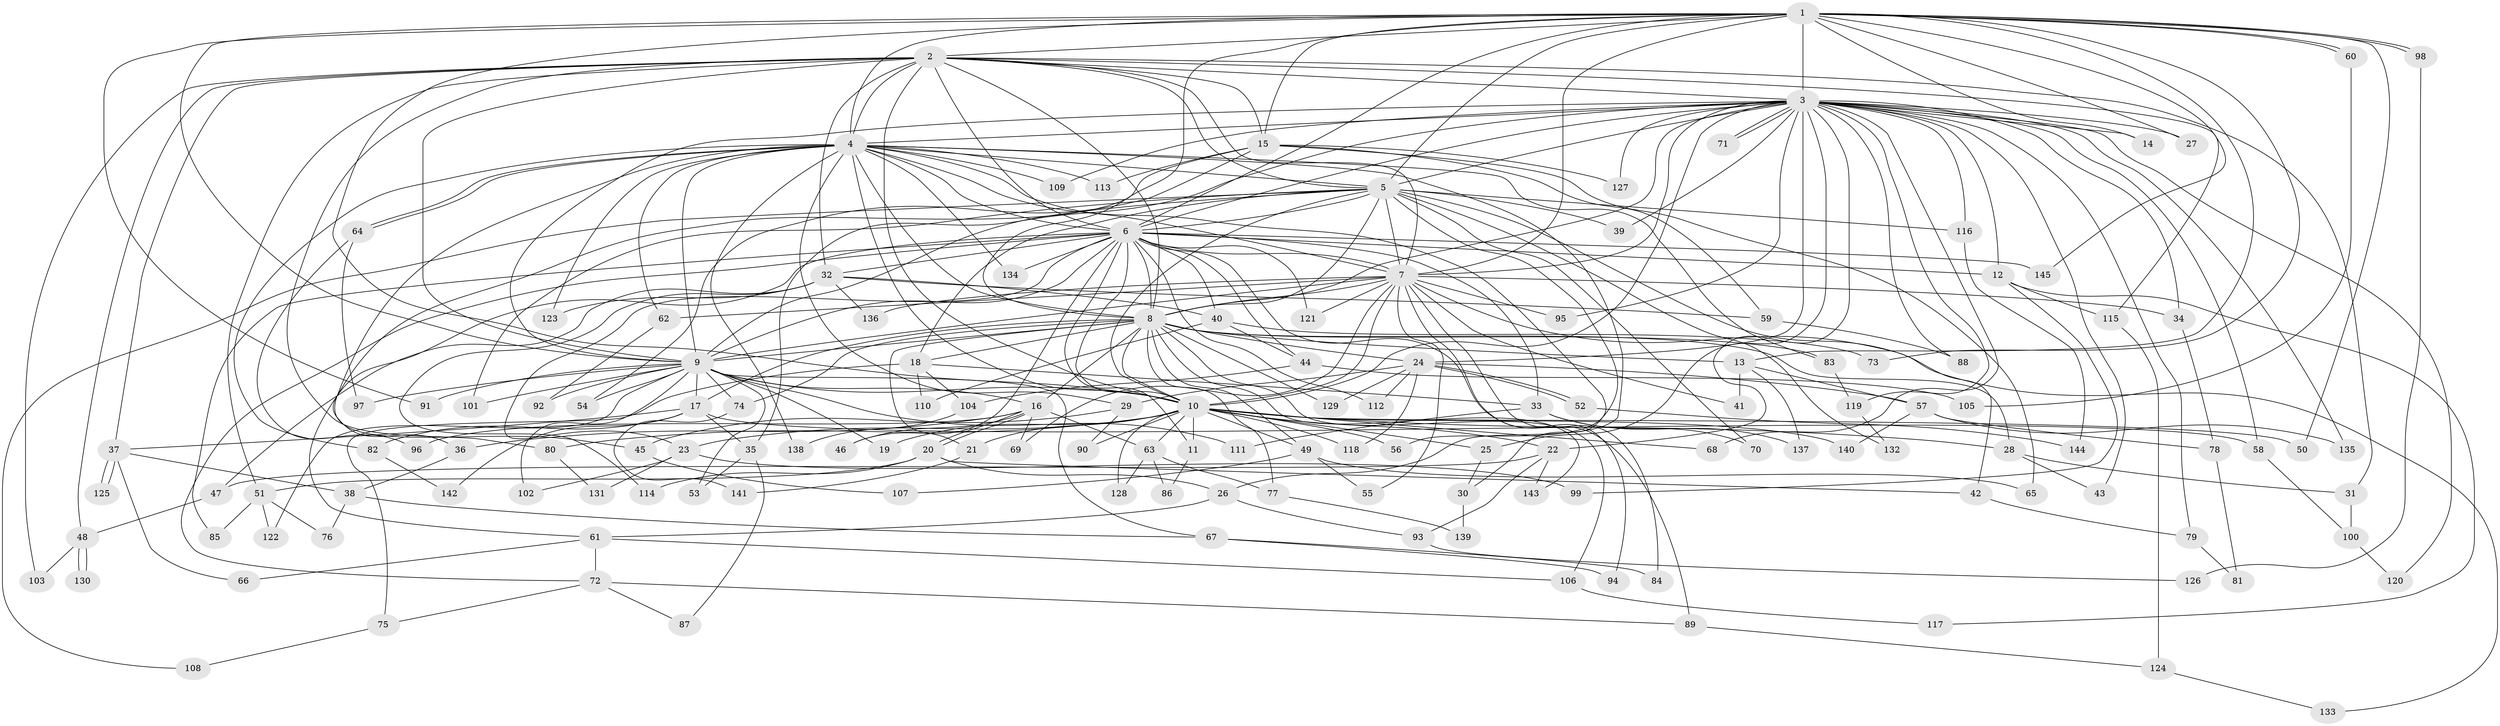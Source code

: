 // coarse degree distribution, {18: 0.017543859649122806, 21: 0.008771929824561403, 42: 0.008771929824561403, 23: 0.008771929824561403, 16: 0.008771929824561403, 24: 0.008771929824561403, 31: 0.008771929824561403, 3: 0.23684210526315788, 5: 0.09649122807017543, 2: 0.4824561403508772, 11: 0.008771929824561403, 7: 0.008771929824561403, 6: 0.02631578947368421, 8: 0.008771929824561403, 4: 0.043859649122807015, 10: 0.008771929824561403, 1: 0.008771929824561403}
// Generated by graph-tools (version 1.1) at 2025/41/03/06/25 10:41:40]
// undirected, 145 vertices, 315 edges
graph export_dot {
graph [start="1"]
  node [color=gray90,style=filled];
  1;
  2;
  3;
  4;
  5;
  6;
  7;
  8;
  9;
  10;
  11;
  12;
  13;
  14;
  15;
  16;
  17;
  18;
  19;
  20;
  21;
  22;
  23;
  24;
  25;
  26;
  27;
  28;
  29;
  30;
  31;
  32;
  33;
  34;
  35;
  36;
  37;
  38;
  39;
  40;
  41;
  42;
  43;
  44;
  45;
  46;
  47;
  48;
  49;
  50;
  51;
  52;
  53;
  54;
  55;
  56;
  57;
  58;
  59;
  60;
  61;
  62;
  63;
  64;
  65;
  66;
  67;
  68;
  69;
  70;
  71;
  72;
  73;
  74;
  75;
  76;
  77;
  78;
  79;
  80;
  81;
  82;
  83;
  84;
  85;
  86;
  87;
  88;
  89;
  90;
  91;
  92;
  93;
  94;
  95;
  96;
  97;
  98;
  99;
  100;
  101;
  102;
  103;
  104;
  105;
  106;
  107;
  108;
  109;
  110;
  111;
  112;
  113;
  114;
  115;
  116;
  117;
  118;
  119;
  120;
  121;
  122;
  123;
  124;
  125;
  126;
  127;
  128;
  129;
  130;
  131;
  132;
  133;
  134;
  135;
  136;
  137;
  138;
  139;
  140;
  141;
  142;
  143;
  144;
  145;
  1 -- 2;
  1 -- 3;
  1 -- 4;
  1 -- 5;
  1 -- 6;
  1 -- 7;
  1 -- 8;
  1 -- 9;
  1 -- 10;
  1 -- 13;
  1 -- 14;
  1 -- 15;
  1 -- 27;
  1 -- 50;
  1 -- 60;
  1 -- 60;
  1 -- 73;
  1 -- 91;
  1 -- 98;
  1 -- 98;
  1 -- 145;
  2 -- 3;
  2 -- 4;
  2 -- 5;
  2 -- 6;
  2 -- 7;
  2 -- 8;
  2 -- 9;
  2 -- 10;
  2 -- 15;
  2 -- 31;
  2 -- 32;
  2 -- 37;
  2 -- 48;
  2 -- 51;
  2 -- 80;
  2 -- 103;
  2 -- 115;
  3 -- 4;
  3 -- 5;
  3 -- 6;
  3 -- 7;
  3 -- 8;
  3 -- 9;
  3 -- 10;
  3 -- 12;
  3 -- 14;
  3 -- 22;
  3 -- 24;
  3 -- 25;
  3 -- 27;
  3 -- 34;
  3 -- 35;
  3 -- 39;
  3 -- 43;
  3 -- 58;
  3 -- 68;
  3 -- 71;
  3 -- 71;
  3 -- 79;
  3 -- 88;
  3 -- 95;
  3 -- 109;
  3 -- 116;
  3 -- 119;
  3 -- 120;
  3 -- 127;
  3 -- 135;
  4 -- 5;
  4 -- 6;
  4 -- 7;
  4 -- 8;
  4 -- 9;
  4 -- 10;
  4 -- 26;
  4 -- 29;
  4 -- 30;
  4 -- 45;
  4 -- 62;
  4 -- 64;
  4 -- 64;
  4 -- 82;
  4 -- 83;
  4 -- 109;
  4 -- 113;
  4 -- 123;
  4 -- 134;
  4 -- 138;
  5 -- 6;
  5 -- 7;
  5 -- 8;
  5 -- 9;
  5 -- 10;
  5 -- 18;
  5 -- 39;
  5 -- 42;
  5 -- 56;
  5 -- 70;
  5 -- 101;
  5 -- 108;
  5 -- 116;
  5 -- 132;
  6 -- 7;
  6 -- 8;
  6 -- 9;
  6 -- 10;
  6 -- 11;
  6 -- 12;
  6 -- 23;
  6 -- 32;
  6 -- 33;
  6 -- 40;
  6 -- 44;
  6 -- 46;
  6 -- 61;
  6 -- 72;
  6 -- 85;
  6 -- 89;
  6 -- 112;
  6 -- 121;
  6 -- 134;
  6 -- 145;
  7 -- 8;
  7 -- 9;
  7 -- 10;
  7 -- 34;
  7 -- 41;
  7 -- 55;
  7 -- 62;
  7 -- 69;
  7 -- 84;
  7 -- 94;
  7 -- 95;
  7 -- 121;
  7 -- 133;
  7 -- 136;
  8 -- 9;
  8 -- 10;
  8 -- 13;
  8 -- 16;
  8 -- 17;
  8 -- 18;
  8 -- 21;
  8 -- 24;
  8 -- 28;
  8 -- 49;
  8 -- 74;
  8 -- 77;
  8 -- 83;
  8 -- 106;
  8 -- 129;
  8 -- 143;
  9 -- 10;
  9 -- 16;
  9 -- 17;
  9 -- 19;
  9 -- 53;
  9 -- 54;
  9 -- 67;
  9 -- 74;
  9 -- 91;
  9 -- 92;
  9 -- 97;
  9 -- 101;
  9 -- 102;
  9 -- 111;
  9 -- 122;
  10 -- 11;
  10 -- 19;
  10 -- 21;
  10 -- 22;
  10 -- 23;
  10 -- 25;
  10 -- 28;
  10 -- 49;
  10 -- 50;
  10 -- 56;
  10 -- 63;
  10 -- 68;
  10 -- 80;
  10 -- 90;
  10 -- 118;
  10 -- 128;
  10 -- 140;
  11 -- 86;
  12 -- 99;
  12 -- 115;
  12 -- 117;
  13 -- 41;
  13 -- 57;
  13 -- 137;
  15 -- 36;
  15 -- 54;
  15 -- 59;
  15 -- 65;
  15 -- 113;
  15 -- 127;
  16 -- 20;
  16 -- 20;
  16 -- 36;
  16 -- 46;
  16 -- 63;
  16 -- 69;
  16 -- 96;
  17 -- 35;
  17 -- 37;
  17 -- 58;
  17 -- 82;
  17 -- 142;
  18 -- 33;
  18 -- 75;
  18 -- 104;
  18 -- 110;
  20 -- 26;
  20 -- 42;
  20 -- 51;
  20 -- 114;
  21 -- 141;
  22 -- 47;
  22 -- 93;
  22 -- 143;
  23 -- 99;
  23 -- 102;
  23 -- 131;
  24 -- 29;
  24 -- 52;
  24 -- 52;
  24 -- 57;
  24 -- 112;
  24 -- 118;
  24 -- 129;
  25 -- 30;
  26 -- 61;
  26 -- 93;
  28 -- 31;
  28 -- 43;
  29 -- 45;
  29 -- 90;
  30 -- 139;
  31 -- 100;
  32 -- 40;
  32 -- 47;
  32 -- 59;
  32 -- 114;
  32 -- 123;
  32 -- 136;
  33 -- 70;
  33 -- 111;
  33 -- 137;
  34 -- 78;
  35 -- 53;
  35 -- 87;
  36 -- 38;
  37 -- 38;
  37 -- 66;
  37 -- 125;
  37 -- 125;
  38 -- 67;
  38 -- 76;
  40 -- 44;
  40 -- 73;
  40 -- 110;
  42 -- 79;
  44 -- 104;
  44 -- 105;
  45 -- 107;
  47 -- 48;
  48 -- 103;
  48 -- 130;
  48 -- 130;
  49 -- 55;
  49 -- 65;
  49 -- 107;
  51 -- 76;
  51 -- 85;
  51 -- 122;
  52 -- 144;
  57 -- 78;
  57 -- 135;
  57 -- 140;
  58 -- 100;
  59 -- 88;
  60 -- 105;
  61 -- 66;
  61 -- 72;
  61 -- 106;
  62 -- 92;
  63 -- 77;
  63 -- 86;
  63 -- 128;
  64 -- 96;
  64 -- 97;
  67 -- 84;
  67 -- 94;
  72 -- 75;
  72 -- 87;
  72 -- 89;
  74 -- 141;
  75 -- 108;
  77 -- 139;
  78 -- 81;
  79 -- 81;
  80 -- 131;
  82 -- 142;
  83 -- 119;
  89 -- 124;
  93 -- 126;
  98 -- 126;
  100 -- 120;
  104 -- 138;
  106 -- 117;
  115 -- 124;
  116 -- 144;
  119 -- 132;
  124 -- 133;
}
